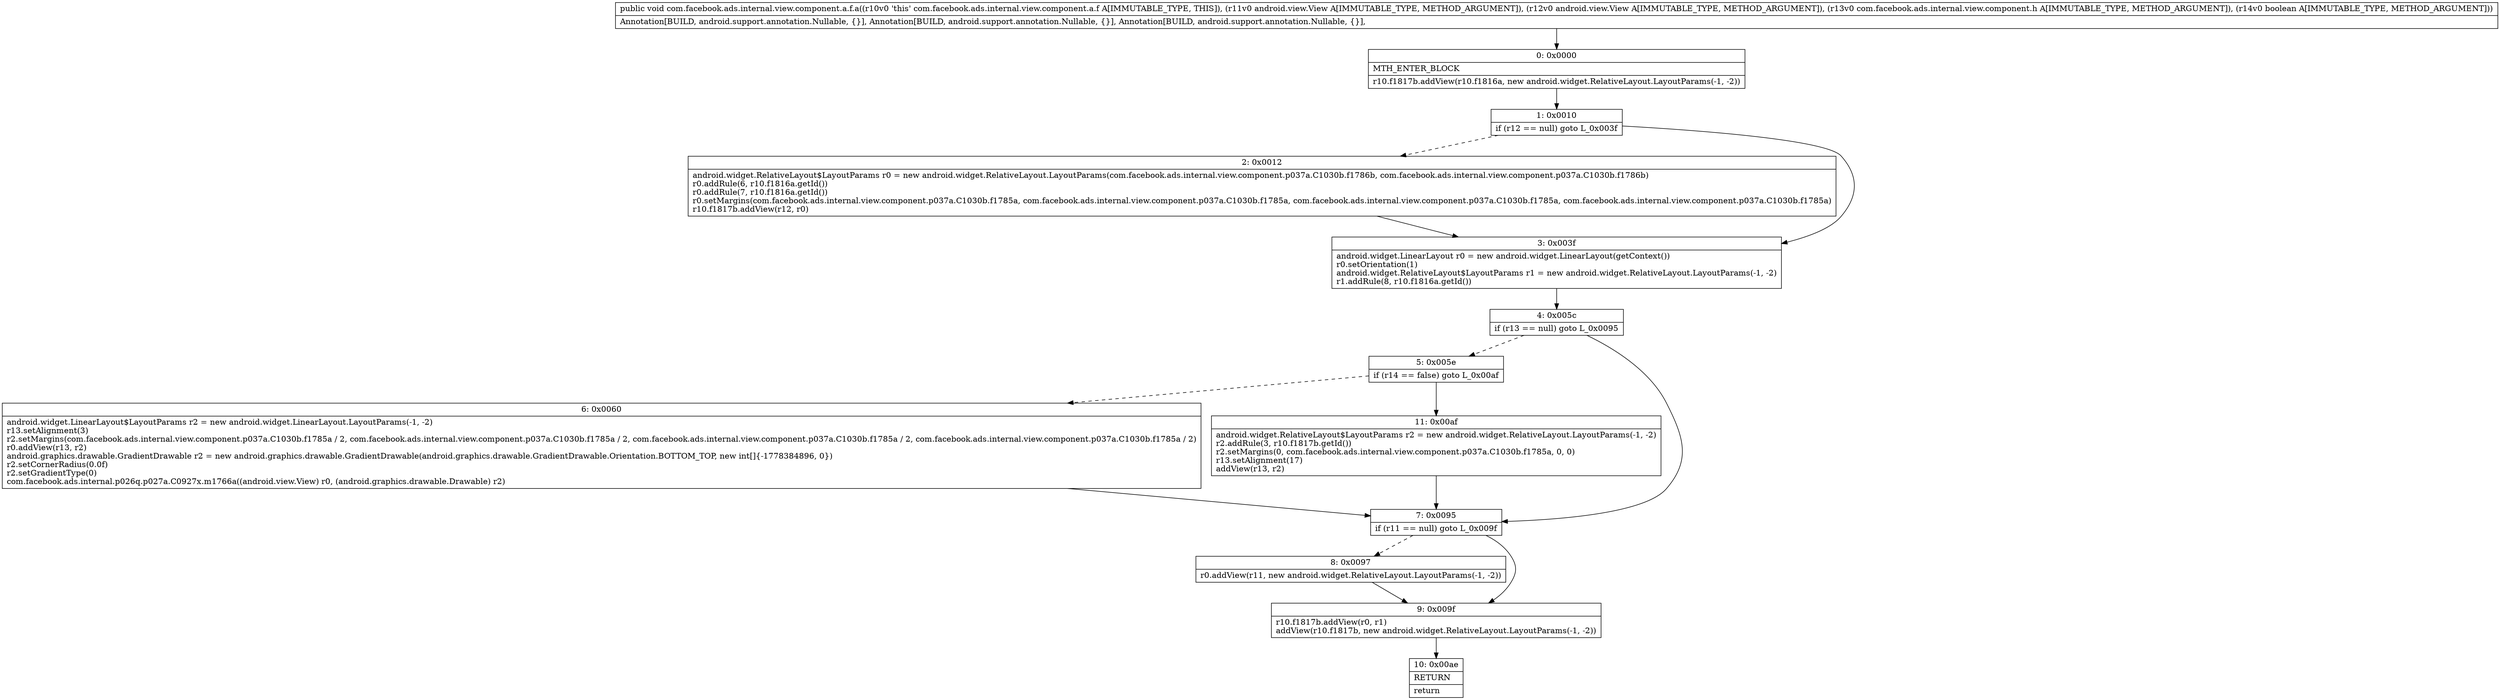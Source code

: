digraph "CFG forcom.facebook.ads.internal.view.component.a.f.a(Landroid\/view\/View;Landroid\/view\/View;Lcom\/facebook\/ads\/internal\/view\/component\/h;Z)V" {
Node_0 [shape=record,label="{0\:\ 0x0000|MTH_ENTER_BLOCK\l|r10.f1817b.addView(r10.f1816a, new android.widget.RelativeLayout.LayoutParams(\-1, \-2))\l}"];
Node_1 [shape=record,label="{1\:\ 0x0010|if (r12 == null) goto L_0x003f\l}"];
Node_2 [shape=record,label="{2\:\ 0x0012|android.widget.RelativeLayout$LayoutParams r0 = new android.widget.RelativeLayout.LayoutParams(com.facebook.ads.internal.view.component.p037a.C1030b.f1786b, com.facebook.ads.internal.view.component.p037a.C1030b.f1786b)\lr0.addRule(6, r10.f1816a.getId())\lr0.addRule(7, r10.f1816a.getId())\lr0.setMargins(com.facebook.ads.internal.view.component.p037a.C1030b.f1785a, com.facebook.ads.internal.view.component.p037a.C1030b.f1785a, com.facebook.ads.internal.view.component.p037a.C1030b.f1785a, com.facebook.ads.internal.view.component.p037a.C1030b.f1785a)\lr10.f1817b.addView(r12, r0)\l}"];
Node_3 [shape=record,label="{3\:\ 0x003f|android.widget.LinearLayout r0 = new android.widget.LinearLayout(getContext())\lr0.setOrientation(1)\landroid.widget.RelativeLayout$LayoutParams r1 = new android.widget.RelativeLayout.LayoutParams(\-1, \-2)\lr1.addRule(8, r10.f1816a.getId())\l}"];
Node_4 [shape=record,label="{4\:\ 0x005c|if (r13 == null) goto L_0x0095\l}"];
Node_5 [shape=record,label="{5\:\ 0x005e|if (r14 == false) goto L_0x00af\l}"];
Node_6 [shape=record,label="{6\:\ 0x0060|android.widget.LinearLayout$LayoutParams r2 = new android.widget.LinearLayout.LayoutParams(\-1, \-2)\lr13.setAlignment(3)\lr2.setMargins(com.facebook.ads.internal.view.component.p037a.C1030b.f1785a \/ 2, com.facebook.ads.internal.view.component.p037a.C1030b.f1785a \/ 2, com.facebook.ads.internal.view.component.p037a.C1030b.f1785a \/ 2, com.facebook.ads.internal.view.component.p037a.C1030b.f1785a \/ 2)\lr0.addView(r13, r2)\landroid.graphics.drawable.GradientDrawable r2 = new android.graphics.drawable.GradientDrawable(android.graphics.drawable.GradientDrawable.Orientation.BOTTOM_TOP, new int[]\{\-1778384896, 0\})\lr2.setCornerRadius(0.0f)\lr2.setGradientType(0)\lcom.facebook.ads.internal.p026q.p027a.C0927x.m1766a((android.view.View) r0, (android.graphics.drawable.Drawable) r2)\l}"];
Node_7 [shape=record,label="{7\:\ 0x0095|if (r11 == null) goto L_0x009f\l}"];
Node_8 [shape=record,label="{8\:\ 0x0097|r0.addView(r11, new android.widget.RelativeLayout.LayoutParams(\-1, \-2))\l}"];
Node_9 [shape=record,label="{9\:\ 0x009f|r10.f1817b.addView(r0, r1)\laddView(r10.f1817b, new android.widget.RelativeLayout.LayoutParams(\-1, \-2))\l}"];
Node_10 [shape=record,label="{10\:\ 0x00ae|RETURN\l|return\l}"];
Node_11 [shape=record,label="{11\:\ 0x00af|android.widget.RelativeLayout$LayoutParams r2 = new android.widget.RelativeLayout.LayoutParams(\-1, \-2)\lr2.addRule(3, r10.f1817b.getId())\lr2.setMargins(0, com.facebook.ads.internal.view.component.p037a.C1030b.f1785a, 0, 0)\lr13.setAlignment(17)\laddView(r13, r2)\l}"];
MethodNode[shape=record,label="{public void com.facebook.ads.internal.view.component.a.f.a((r10v0 'this' com.facebook.ads.internal.view.component.a.f A[IMMUTABLE_TYPE, THIS]), (r11v0 android.view.View A[IMMUTABLE_TYPE, METHOD_ARGUMENT]), (r12v0 android.view.View A[IMMUTABLE_TYPE, METHOD_ARGUMENT]), (r13v0 com.facebook.ads.internal.view.component.h A[IMMUTABLE_TYPE, METHOD_ARGUMENT]), (r14v0 boolean A[IMMUTABLE_TYPE, METHOD_ARGUMENT]))  | Annotation[BUILD, android.support.annotation.Nullable, \{\}], Annotation[BUILD, android.support.annotation.Nullable, \{\}], Annotation[BUILD, android.support.annotation.Nullable, \{\}], \l}"];
MethodNode -> Node_0;
Node_0 -> Node_1;
Node_1 -> Node_2[style=dashed];
Node_1 -> Node_3;
Node_2 -> Node_3;
Node_3 -> Node_4;
Node_4 -> Node_5[style=dashed];
Node_4 -> Node_7;
Node_5 -> Node_6[style=dashed];
Node_5 -> Node_11;
Node_6 -> Node_7;
Node_7 -> Node_8[style=dashed];
Node_7 -> Node_9;
Node_8 -> Node_9;
Node_9 -> Node_10;
Node_11 -> Node_7;
}

